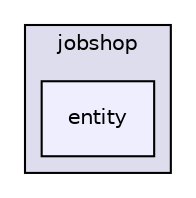 digraph "/home/asuglia/Python/tes/jobshop/entity" {
  compound=true
  node [ fontsize="10", fontname="Helvetica"];
  edge [ labelfontsize="10", labelfontname="Helvetica"];
  subgraph clusterdir_01ce514452384cd620dcfea603ec1bf6 {
    graph [ bgcolor="#ddddee", pencolor="black", label="jobshop" fontname="Helvetica", fontsize="10", URL="dir_01ce514452384cd620dcfea603ec1bf6.html"]
  dir_36e4161802f4eb6afa54efb81c6176f3 [shape=box, label="entity", style="filled", fillcolor="#eeeeff", pencolor="black", URL="dir_36e4161802f4eb6afa54efb81c6176f3.html"];
  }
}

